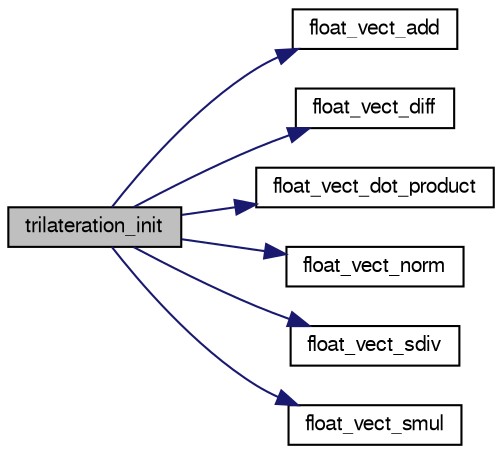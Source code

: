 digraph "trilateration_init"
{
  edge [fontname="FreeSans",fontsize="10",labelfontname="FreeSans",labelfontsize="10"];
  node [fontname="FreeSans",fontsize="10",shape=record];
  rankdir="LR";
  Node1 [label="trilateration_init",height=0.2,width=0.4,color="black", fillcolor="grey75", style="filled", fontcolor="black"];
  Node1 -> Node2 [color="midnightblue",fontsize="10",style="solid",fontname="FreeSans"];
  Node2 [label="float_vect_add",height=0.2,width=0.4,color="black", fillcolor="white", style="filled",URL="$group__math__algebra__float.html#ga054c0afdf1c4c9316dffe8763363a1b8",tooltip="a += b "];
  Node1 -> Node3 [color="midnightblue",fontsize="10",style="solid",fontname="FreeSans"];
  Node3 [label="float_vect_diff",height=0.2,width=0.4,color="black", fillcolor="white", style="filled",URL="$group__math__algebra__float.html#gaa33d68b46bc4922889e1fc931c6318fd",tooltip="o = a - b "];
  Node1 -> Node4 [color="midnightblue",fontsize="10",style="solid",fontname="FreeSans"];
  Node4 [label="float_vect_dot_product",height=0.2,width=0.4,color="black", fillcolor="white", style="filled",URL="$group__math__algebra__float.html#ga88cf94d472e697d43c56185cf80a300c",tooltip="a.b "];
  Node1 -> Node5 [color="midnightblue",fontsize="10",style="solid",fontname="FreeSans"];
  Node5 [label="float_vect_norm",height=0.2,width=0.4,color="black", fillcolor="white", style="filled",URL="$group__math__algebra__float.html#gad3e4fbe2ede8f068d46f7c617227e3f1",tooltip="||a|| "];
  Node1 -> Node6 [color="midnightblue",fontsize="10",style="solid",fontname="FreeSans"];
  Node6 [label="float_vect_sdiv",height=0.2,width=0.4,color="black", fillcolor="white", style="filled",URL="$group__math__algebra__float.html#ga3e14b0798bbad05e64ed477c027d1411",tooltip="o = a / s "];
  Node1 -> Node7 [color="midnightblue",fontsize="10",style="solid",fontname="FreeSans"];
  Node7 [label="float_vect_smul",height=0.2,width=0.4,color="black", fillcolor="white", style="filled",URL="$group__math__algebra__float.html#ga2a16655dc0d98a40ff17c6728fa1e4fb",tooltip="o = a * s "];
}
